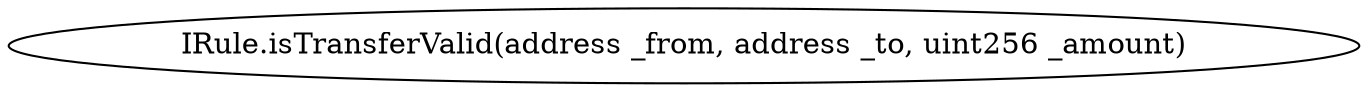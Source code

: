 digraph "" {
	graph [bb="0,0,551.97,36"];
	node [label="\N"];
	"IRule.isTransferValid(address _from, address _to, uint256 _amount)"	 [height=0.5,
		pos="275.99,18",
		width=7.6663];
}
digraph "" {
	graph [bb="0,0,551.97,36"];
	node [label="\N"];
	"IRule.isTransferValid(address _from, address _to, uint256 _amount)"	 [height=0.5,
		pos="275.99,18",
		width=7.6663];
}
digraph "" {
	graph [bb="0,0,551.97,36"];
	node [label="\N"];
	"IRule.isTransferValid(address _from, address _to, uint256 _amount)"	 [height=0.5,
		pos="275.99,18",
		width=7.6663];
}
digraph "" {
	graph [bb="0,0,551.97,36"];
	node [label="\N"];
	"IRule.isTransferValid(address _from, address _to, uint256 _amount)"	 [height=0.5,
		pos="275.99,18",
		width=7.6663];
}
digraph "" {
	graph [bb="0,0,551.97,36"];
	node [label="\N"];
	"IRule.isTransferValid(address _from, address _to, uint256 _amount)"	 [height=0.5,
		pos="275.99,18",
		width=7.6663];
}

